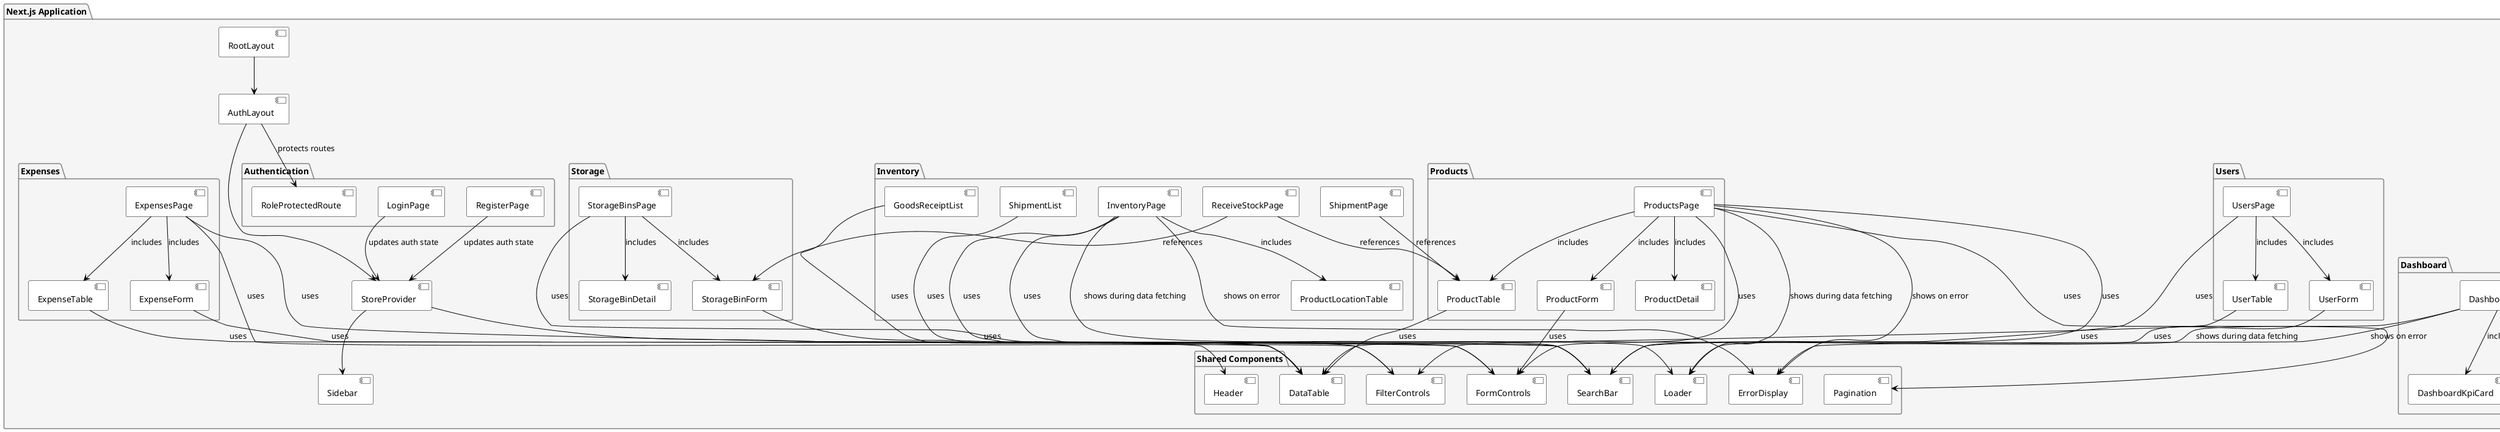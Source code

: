 @startuml Warehouse UI Component Structure

' Styling
skinparam {
  ComponentBackgroundColor White
  ComponentBorderColor Black
  PackageBackgroundColor WhiteSmoke
  PackageBorderColor Gray
  ArrowColor Black
  InterfaceBackgroundColor White
  InterfaceBorderColor Black
}

' Main application structure
package "Next.js Application" {
  component [RootLayout] as rootLayout
  component [AuthLayout] as authLayout
  component [StoreProvider] as storeProvider
  component [Sidebar] as sidebar
  
  ' Authentication components
  package "Authentication" {
    component [LoginPage] as loginPage
    component [RegisterPage] as registerPage
    component [RoleProtectedRoute] as roleProtected
  }
  
  ' Dashboard components
  package "Dashboard" {
    component [DashboardPage] as dashboardPage
    component [DashboardKpiCard] as kpiCard
    component [StockMovementChart] as stockChart
    component [ExpensesByCategoryChart] as expenseChart
    component [StockValueByCategoryChart] as stockValueChart
  }
  
  ' Product management components
  package "Products" {
    component [ProductsPage] as productsPage
    component [ProductForm] as productForm
    component [ProductTable] as productTable
    component [ProductDetail] as productDetail
  }
  
  ' Inventory management components
  package "Inventory" {
    component [InventoryPage] as inventoryPage
    component [ReceiveStockPage] as receiveStock
    component [ShipmentPage] as shipmentPage
    component [ProductLocationTable] as locationTable
    component [GoodsReceiptList] as receiptList
    component [ShipmentList] as shipmentList
  }
  
  ' Storage components
  package "Storage" {
    component [StorageBinsPage] as binsPage
    component [StorageBinForm] as binForm
    component [StorageBinDetail] as binDetail
  }
  
  ' Expense management components
  package "Expenses" {
    component [ExpensesPage] as expensesPage
    component [ExpenseForm] as expenseForm
    component [ExpenseTable] as expenseTable
  }
  
  ' User management components
  package "Users" {
    component [UsersPage] as usersPage
    component [UserForm] as userForm
    component [UserTable] as userTable
  }
  
  ' Shared components
  package "Shared Components" {
    component [Header] as header
    component [Pagination] as pagination
    component [SearchBar] as searchBar
    component [FilterControls] as filters
    component [DataTable] as dataTable
    component [FormControls] as formControls
    component [Loader] as loader
    component [ErrorDisplay] as errorDisplay
  }
}

' Component relationships
rootLayout --> authLayout
authLayout --> storeProvider
storeProvider --> sidebar
storeProvider --> header

' Authentication flows
loginPage --> storeProvider : updates auth state
registerPage --> storeProvider : updates auth state
authLayout --> roleProtected : protects routes

' Dashboard component relationships
dashboardPage --> kpiCard : includes
dashboardPage --> stockChart : includes
dashboardPage --> expenseChart : includes
dashboardPage --> stockValueChart : includes

' Product component relationships
productsPage --> productTable : includes
productsPage --> productForm : includes
productsPage --> productDetail : includes
productTable --> dataTable : uses
productForm --> formControls : uses

' Inventory component relationships
inventoryPage --> locationTable : includes
receiveStock --> productTable : references
receiveStock --> binForm : references
shipmentPage --> productTable : references
receiptList --> dataTable : uses
shipmentList --> dataTable : uses

' Storage component relationships
binsPage --> binForm : includes
binsPage --> binDetail : includes
binForm --> formControls : uses

' Expense component relationships
expensesPage --> expenseForm : includes
expensesPage --> expenseTable : includes
expenseTable --> dataTable : uses
expenseForm --> formControls : uses

' User component relationships
usersPage --> userForm : includes
usersPage --> userTable : includes
userTable --> dataTable : uses
userForm --> formControls : uses

' Shared component usage
productsPage --> searchBar : uses
productsPage --> filters : uses
productsPage --> pagination : uses
inventoryPage --> searchBar : uses
inventoryPage --> filters : uses
expensesPage --> searchBar : uses
expensesPage --> filters : uses
binsPage --> searchBar : uses
usersPage --> searchBar : uses

' Loading and error states
dashboardPage --> loader : shows during data fetching
dashboardPage --> errorDisplay : shows on error
productsPage --> loader : shows during data fetching
productsPage --> errorDisplay : shows on error
inventoryPage --> loader : shows during data fetching
inventoryPage --> errorDisplay : shows on error

@enduml 